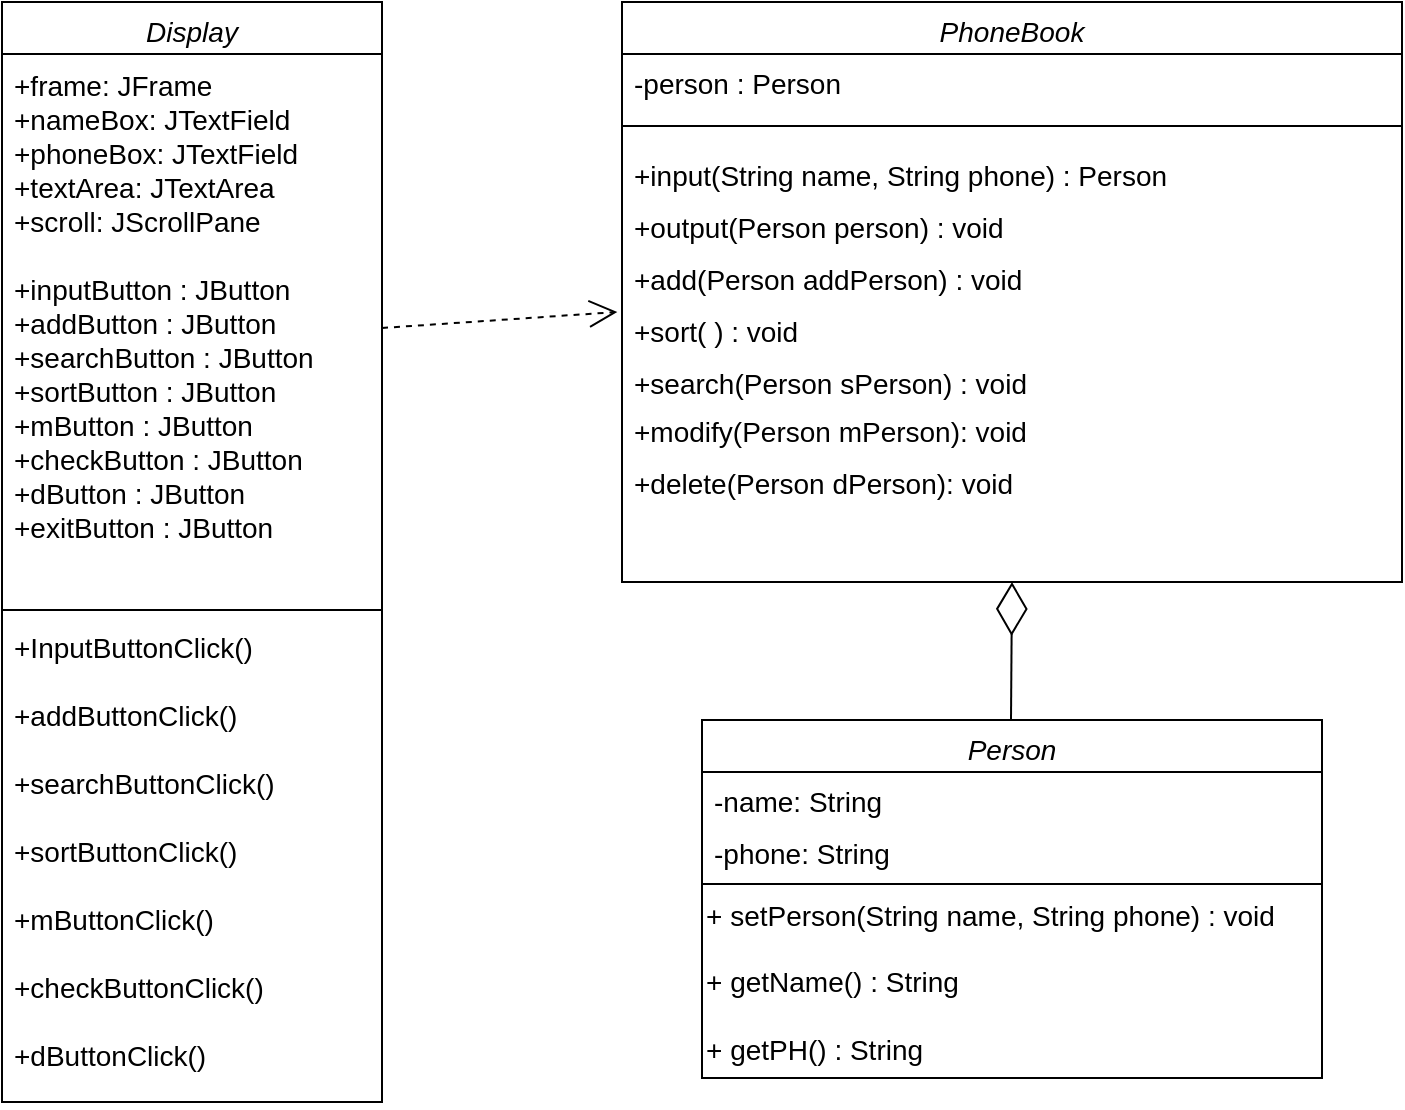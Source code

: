 <mxfile version="14.4.8" type="github">
  <diagram id="C5RBs43oDa-KdzZeNtuy" name="Page-1">
    <mxGraphModel dx="1209" dy="792" grid="0" gridSize="10" guides="1" tooltips="1" connect="1" arrows="1" fold="1" page="1" pageScale="1" pageWidth="827" pageHeight="1169" math="0" shadow="0">
      <root>
        <mxCell id="WIyWlLk6GJQsqaUBKTNV-0" />
        <mxCell id="WIyWlLk6GJQsqaUBKTNV-1" parent="WIyWlLk6GJQsqaUBKTNV-0" />
        <mxCell id="P8jeqRXpjA01nZ9afECX-0" value="PhoneBook" style="swimlane;fontStyle=2;align=center;verticalAlign=top;childLayout=stackLayout;horizontal=1;startSize=26;horizontalStack=0;resizeParent=1;resizeLast=0;collapsible=1;marginBottom=0;rounded=0;shadow=0;strokeWidth=1;fontSize=14;" parent="WIyWlLk6GJQsqaUBKTNV-1" vertex="1">
          <mxGeometry x="350" y="100" width="390" height="290" as="geometry">
            <mxRectangle x="230" y="140" width="160" height="26" as="alternateBounds" />
          </mxGeometry>
        </mxCell>
        <mxCell id="P8jeqRXpjA01nZ9afECX-1" value="-person : Person" style="text;align=left;verticalAlign=top;spacingLeft=4;spacingRight=4;overflow=hidden;rotatable=0;points=[[0,0.5],[1,0.5]];portConstraint=eastwest;fontSize=14;" parent="P8jeqRXpjA01nZ9afECX-0" vertex="1">
          <mxGeometry y="26" width="390" height="26" as="geometry" />
        </mxCell>
        <mxCell id="P8jeqRXpjA01nZ9afECX-2" value="" style="line;html=1;strokeWidth=1;align=left;verticalAlign=middle;spacingTop=-1;spacingLeft=3;spacingRight=3;rotatable=0;labelPosition=right;points=[];portConstraint=eastwest;fontSize=14;" parent="P8jeqRXpjA01nZ9afECX-0" vertex="1">
          <mxGeometry y="52" width="390" height="20" as="geometry" />
        </mxCell>
        <mxCell id="f7E5iX_CI0--iNyVOqC2-0" value="+input(String name, String phone) : Person" style="text;strokeColor=none;fillColor=none;align=left;verticalAlign=top;spacingLeft=4;spacingRight=4;overflow=hidden;rotatable=0;points=[[0,0.5],[1,0.5]];portConstraint=eastwest;fontSize=14;" vertex="1" parent="P8jeqRXpjA01nZ9afECX-0">
          <mxGeometry y="72" width="390" height="26" as="geometry" />
        </mxCell>
        <mxCell id="f7E5iX_CI0--iNyVOqC2-1" value="+output(Person person) : void " style="text;strokeColor=none;fillColor=none;align=left;verticalAlign=top;spacingLeft=4;spacingRight=4;overflow=hidden;rotatable=0;points=[[0,0.5],[1,0.5]];portConstraint=eastwest;fontSize=14;" vertex="1" parent="P8jeqRXpjA01nZ9afECX-0">
          <mxGeometry y="98" width="390" height="26" as="geometry" />
        </mxCell>
        <mxCell id="P8jeqRXpjA01nZ9afECX-22" value="+add(Person addPerson) : void" style="text;strokeColor=none;fillColor=none;align=left;verticalAlign=top;spacingLeft=4;spacingRight=4;overflow=hidden;rotatable=0;points=[[0,0.5],[1,0.5]];portConstraint=eastwest;fontSize=14;" parent="P8jeqRXpjA01nZ9afECX-0" vertex="1">
          <mxGeometry y="124" width="390" height="26" as="geometry" />
        </mxCell>
        <mxCell id="P8jeqRXpjA01nZ9afECX-24" value="+sort( ) : void" style="text;strokeColor=none;fillColor=none;align=left;verticalAlign=top;spacingLeft=4;spacingRight=4;overflow=hidden;rotatable=0;points=[[0,0.5],[1,0.5]];portConstraint=eastwest;fontSize=14;" parent="P8jeqRXpjA01nZ9afECX-0" vertex="1">
          <mxGeometry y="150" width="390" height="26" as="geometry" />
        </mxCell>
        <mxCell id="P8jeqRXpjA01nZ9afECX-23" value="+search(Person sPerson) : void" style="text;strokeColor=none;fillColor=none;align=left;verticalAlign=top;spacingLeft=4;spacingRight=4;overflow=hidden;rotatable=0;points=[[0,0.5],[1,0.5]];portConstraint=eastwest;fontSize=14;" parent="P8jeqRXpjA01nZ9afECX-0" vertex="1">
          <mxGeometry y="176" width="390" height="24" as="geometry" />
        </mxCell>
        <mxCell id="P8jeqRXpjA01nZ9afECX-25" value="+modify(Person mPerson): void" style="text;strokeColor=none;fillColor=none;align=left;verticalAlign=top;spacingLeft=4;spacingRight=4;overflow=hidden;rotatable=0;points=[[0,0.5],[1,0.5]];portConstraint=eastwest;fontSize=14;" parent="P8jeqRXpjA01nZ9afECX-0" vertex="1">
          <mxGeometry y="200" width="390" height="26" as="geometry" />
        </mxCell>
        <mxCell id="P8jeqRXpjA01nZ9afECX-26" value="+delete(Person dPerson): void" style="text;strokeColor=none;fillColor=none;align=left;verticalAlign=top;spacingLeft=4;spacingRight=4;overflow=hidden;rotatable=0;points=[[0,0.5],[1,0.5]];portConstraint=eastwest;fontSize=14;" parent="P8jeqRXpjA01nZ9afECX-0" vertex="1">
          <mxGeometry y="226" width="390" height="26" as="geometry" />
        </mxCell>
        <mxCell id="P8jeqRXpjA01nZ9afECX-10" value="Person" style="swimlane;fontStyle=2;align=center;verticalAlign=top;childLayout=stackLayout;horizontal=1;startSize=26;horizontalStack=0;resizeParent=1;resizeLast=0;collapsible=1;marginBottom=0;rounded=0;shadow=0;strokeWidth=1;fontSize=14;" parent="WIyWlLk6GJQsqaUBKTNV-1" vertex="1">
          <mxGeometry x="390" y="459" width="310" height="179" as="geometry">
            <mxRectangle x="230" y="140" width="160" height="26" as="alternateBounds" />
          </mxGeometry>
        </mxCell>
        <mxCell id="P8jeqRXpjA01nZ9afECX-11" value="-name: String" style="text;align=left;verticalAlign=top;spacingLeft=4;spacingRight=4;overflow=hidden;rotatable=0;points=[[0,0.5],[1,0.5]];portConstraint=eastwest;fontSize=14;" parent="P8jeqRXpjA01nZ9afECX-10" vertex="1">
          <mxGeometry y="26" width="310" height="26" as="geometry" />
        </mxCell>
        <mxCell id="P8jeqRXpjA01nZ9afECX-12" value="-phone: String" style="text;align=left;verticalAlign=top;spacingLeft=4;spacingRight=4;overflow=hidden;rotatable=0;points=[[0,0.5],[1,0.5]];portConstraint=eastwest;rounded=0;shadow=0;html=0;fontSize=14;" parent="P8jeqRXpjA01nZ9afECX-10" vertex="1">
          <mxGeometry y="52" width="310" height="26" as="geometry" />
        </mxCell>
        <mxCell id="P8jeqRXpjA01nZ9afECX-13" value="" style="line;html=1;strokeWidth=1;align=left;verticalAlign=middle;spacingTop=-1;spacingLeft=3;spacingRight=3;rotatable=0;labelPosition=right;points=[];portConstraint=eastwest;fontSize=14;" parent="P8jeqRXpjA01nZ9afECX-10" vertex="1">
          <mxGeometry y="78" width="310" height="8" as="geometry" />
        </mxCell>
        <mxCell id="AGnKkswIksJs2r1xKDmr-33" value="+ setPerson(String name, String phone) : void&lt;br style=&quot;font-size: 14px;&quot;&gt;&lt;br style=&quot;font-size: 14px;&quot;&gt;+ getName() : String&lt;br style=&quot;font-size: 14px;&quot;&gt;&lt;br style=&quot;font-size: 14px;&quot;&gt;+ getPH() : String" style="text;html=1;align=left;verticalAlign=middle;resizable=0;points=[];autosize=1;fontSize=14;" parent="P8jeqRXpjA01nZ9afECX-10" vertex="1">
          <mxGeometry y="86" width="310" height="90" as="geometry" />
        </mxCell>
        <mxCell id="te0iCXtoX0ai0mT4FdgT-9" value="Display" style="swimlane;fontStyle=2;align=center;verticalAlign=top;childLayout=stackLayout;horizontal=1;startSize=26;horizontalStack=0;resizeParent=1;resizeParentMax=0;resizeLast=0;collapsible=1;marginBottom=0;fontSize=14;" parent="WIyWlLk6GJQsqaUBKTNV-1" vertex="1">
          <mxGeometry x="40" y="100" width="190" height="550" as="geometry" />
        </mxCell>
        <mxCell id="te0iCXtoX0ai0mT4FdgT-10" value="+frame: JFrame&#xa;+nameBox: JTextField&#xa;+phoneBox: JTextField&#xa;+textArea: JTextArea&#xa;+scroll: JScrollPane&#xa;&#xa;+inputButton : JButton&#xa;+addButton : JButton&#xa;+searchButton : JButton&#xa;+sortButton : JButton&#xa;+mButton : JButton&#xa;+checkButton : JButton&#xa;+dButton : JButton&#xa;+exitButton : JButton&#xa;" style="text;strokeColor=none;fillColor=none;align=left;verticalAlign=top;spacingLeft=4;spacingRight=4;overflow=hidden;rotatable=0;points=[[0,0.5],[1,0.5]];portConstraint=eastwest;spacing=2;spacingTop=1;fontSize=14;" parent="te0iCXtoX0ai0mT4FdgT-9" vertex="1">
          <mxGeometry y="26" width="190" height="274" as="geometry" />
        </mxCell>
        <mxCell id="te0iCXtoX0ai0mT4FdgT-11" value="" style="line;strokeWidth=1;fillColor=none;align=left;verticalAlign=middle;spacingTop=-1;spacingLeft=3;spacingRight=3;rotatable=0;labelPosition=right;points=[];portConstraint=eastwest;fontSize=14;" parent="te0iCXtoX0ai0mT4FdgT-9" vertex="1">
          <mxGeometry y="300" width="190" height="8" as="geometry" />
        </mxCell>
        <mxCell id="AGnKkswIksJs2r1xKDmr-1" value="+InputButtonClick()&#xa;&#xa;+addButtonClick()&#xa;&#xa;+searchButtonClick()&#xa;&#xa;+sortButtonClick()&#xa;&#xa;+mButtonClick()&#xa;&#xa;+checkButtonClick()&#xa;&#xa;+dButtonClick()&#xa;&#xa;+exitButtonClick()&#xa;" style="text;strokeColor=none;fillColor=none;align=left;verticalAlign=top;spacingLeft=4;spacingRight=4;overflow=hidden;rotatable=0;points=[[0,0.5],[1,0.5]];portConstraint=eastwest;fontSize=14;" parent="te0iCXtoX0ai0mT4FdgT-9" vertex="1">
          <mxGeometry y="308" width="190" height="242" as="geometry" />
        </mxCell>
        <mxCell id="te0iCXtoX0ai0mT4FdgT-17" value="" style="endArrow=diamondThin;endFill=0;endSize=24;html=1;fontSize=14;" parent="WIyWlLk6GJQsqaUBKTNV-1" edge="1">
          <mxGeometry width="160" relative="1" as="geometry">
            <mxPoint x="544.5" y="459" as="sourcePoint" />
            <mxPoint x="545" y="390" as="targetPoint" />
          </mxGeometry>
        </mxCell>
        <mxCell id="AGnKkswIksJs2r1xKDmr-0" value="" style="endArrow=open;endSize=12;dashed=1;html=1;entryX=-0.006;entryY=0.192;entryDx=0;entryDy=0;entryPerimeter=0;exitX=1;exitY=0.5;exitDx=0;exitDy=0;" parent="WIyWlLk6GJQsqaUBKTNV-1" target="P8jeqRXpjA01nZ9afECX-24" edge="1" source="te0iCXtoX0ai0mT4FdgT-10">
          <mxGeometry width="160" relative="1" as="geometry">
            <mxPoint x="190" y="227" as="sourcePoint" />
            <mxPoint x="350" y="230" as="targetPoint" />
          </mxGeometry>
        </mxCell>
      </root>
    </mxGraphModel>
  </diagram>
</mxfile>

